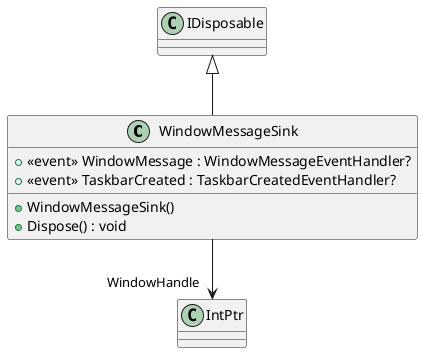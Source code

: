 @startuml
class WindowMessageSink {
    + WindowMessageSink()
    +  <<event>> WindowMessage : WindowMessageEventHandler? 
    +  <<event>> TaskbarCreated : TaskbarCreatedEventHandler? 
    + Dispose() : void
}
IDisposable <|-- WindowMessageSink
WindowMessageSink --> "WindowHandle" IntPtr
@enduml
